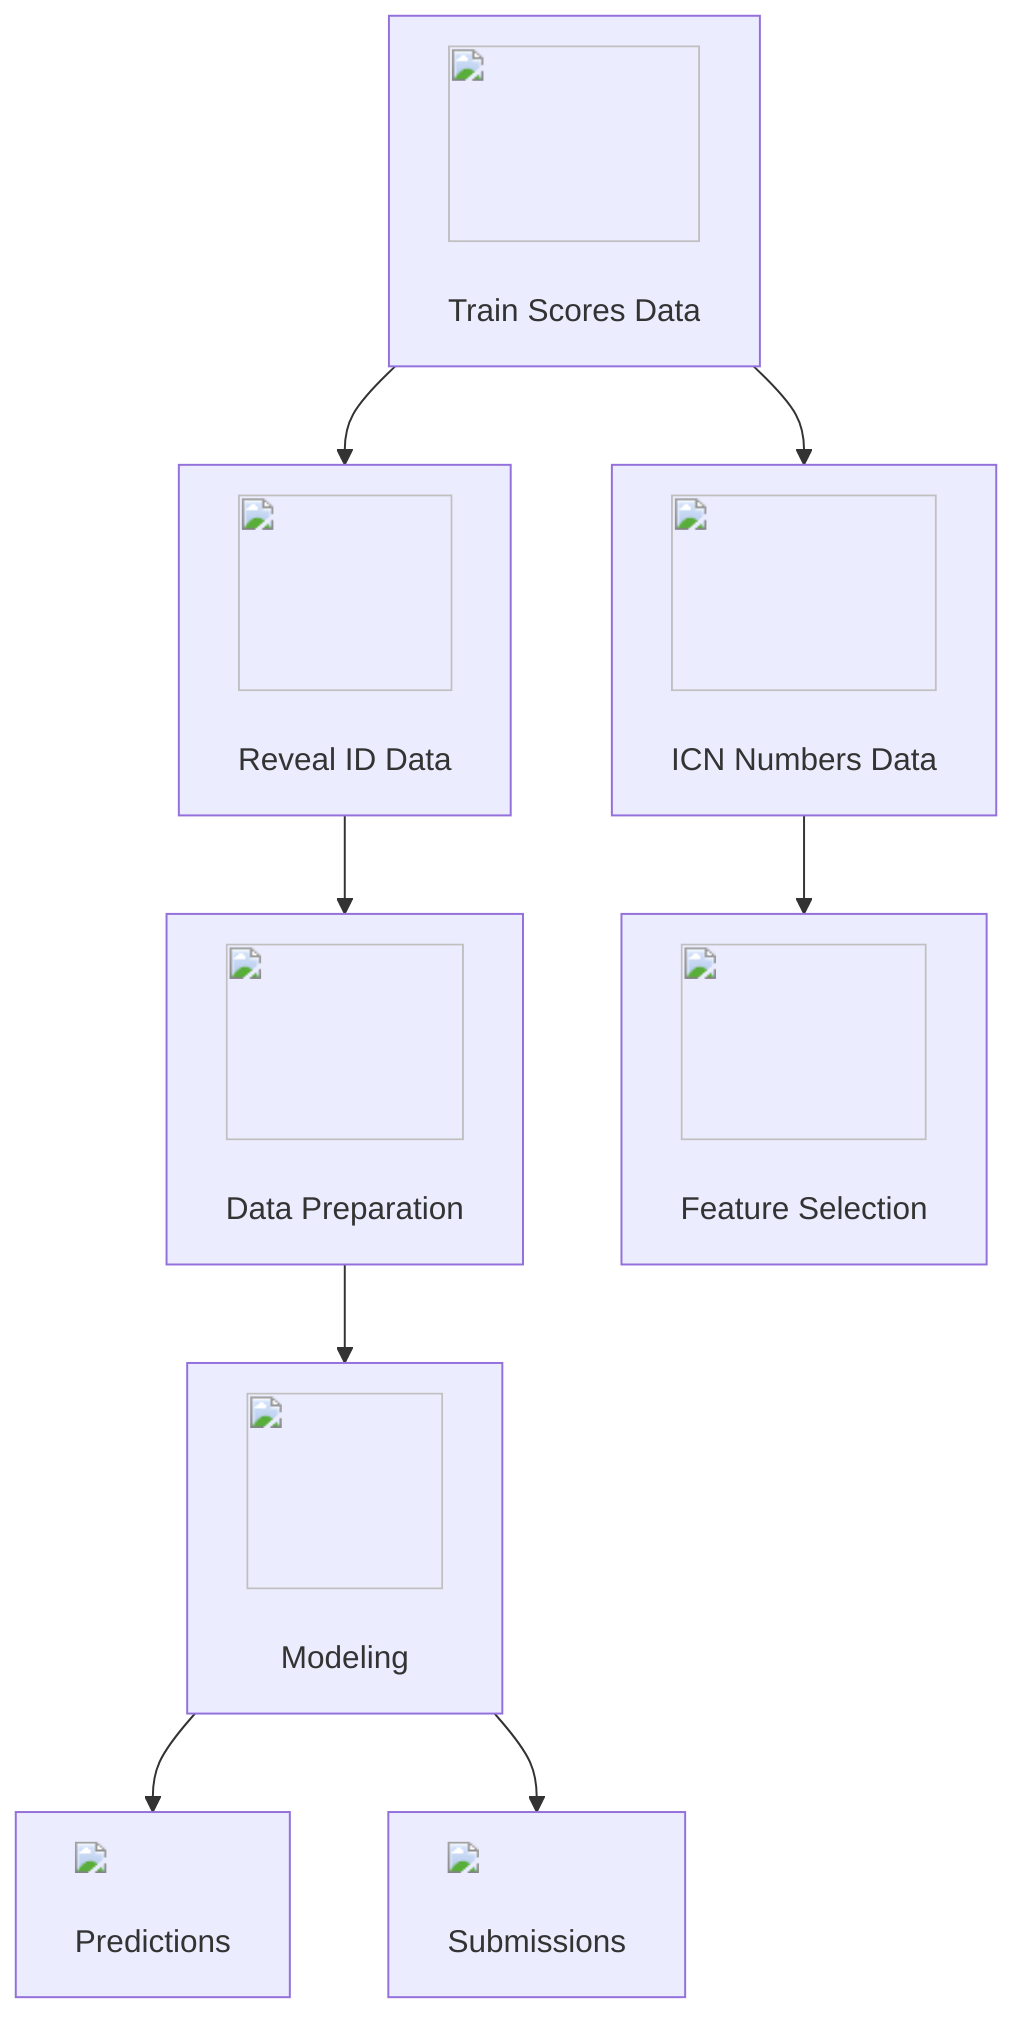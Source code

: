 graph TD;
    A["<img src='icons/database.svg' width=100 height=100/> <br/> Train Scores Data"] --> B["<img src='icons/file.svg' width=100 height=100/> <br/> Reveal ID Data"]
    A --> C["<img src='icons/table.svg' width=100 height=100/> <br/> ICN Numbers Data"]
    B --> D["<img src='icons/row_split.svg' width=100 height=100/> <br/> Data Preparation"]
    C --> E["<img src='icons/column_split.svg' width=100 height=100/> <br/> Feature Selection"]
    D --> F["<img src='icons/brain.svg' width=100 height=100/> <br/> Modeling"]
    F --> G["<img src='dummy_plots/scatter_plot_template.svg'/> <br/> Predictions"]
    F --> H["<img src='dummy_plots/barplot_template.svg'/> <br/> Submissions"];